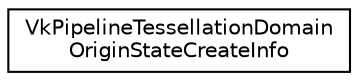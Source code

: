 digraph "Graphical Class Hierarchy"
{
 // LATEX_PDF_SIZE
  edge [fontname="Helvetica",fontsize="10",labelfontname="Helvetica",labelfontsize="10"];
  node [fontname="Helvetica",fontsize="10",shape=record];
  rankdir="LR";
  Node0 [label="VkPipelineTessellationDomain\lOriginStateCreateInfo",height=0.2,width=0.4,color="black", fillcolor="white", style="filled",URL="$structVkPipelineTessellationDomainOriginStateCreateInfo.html",tooltip=" "];
}
